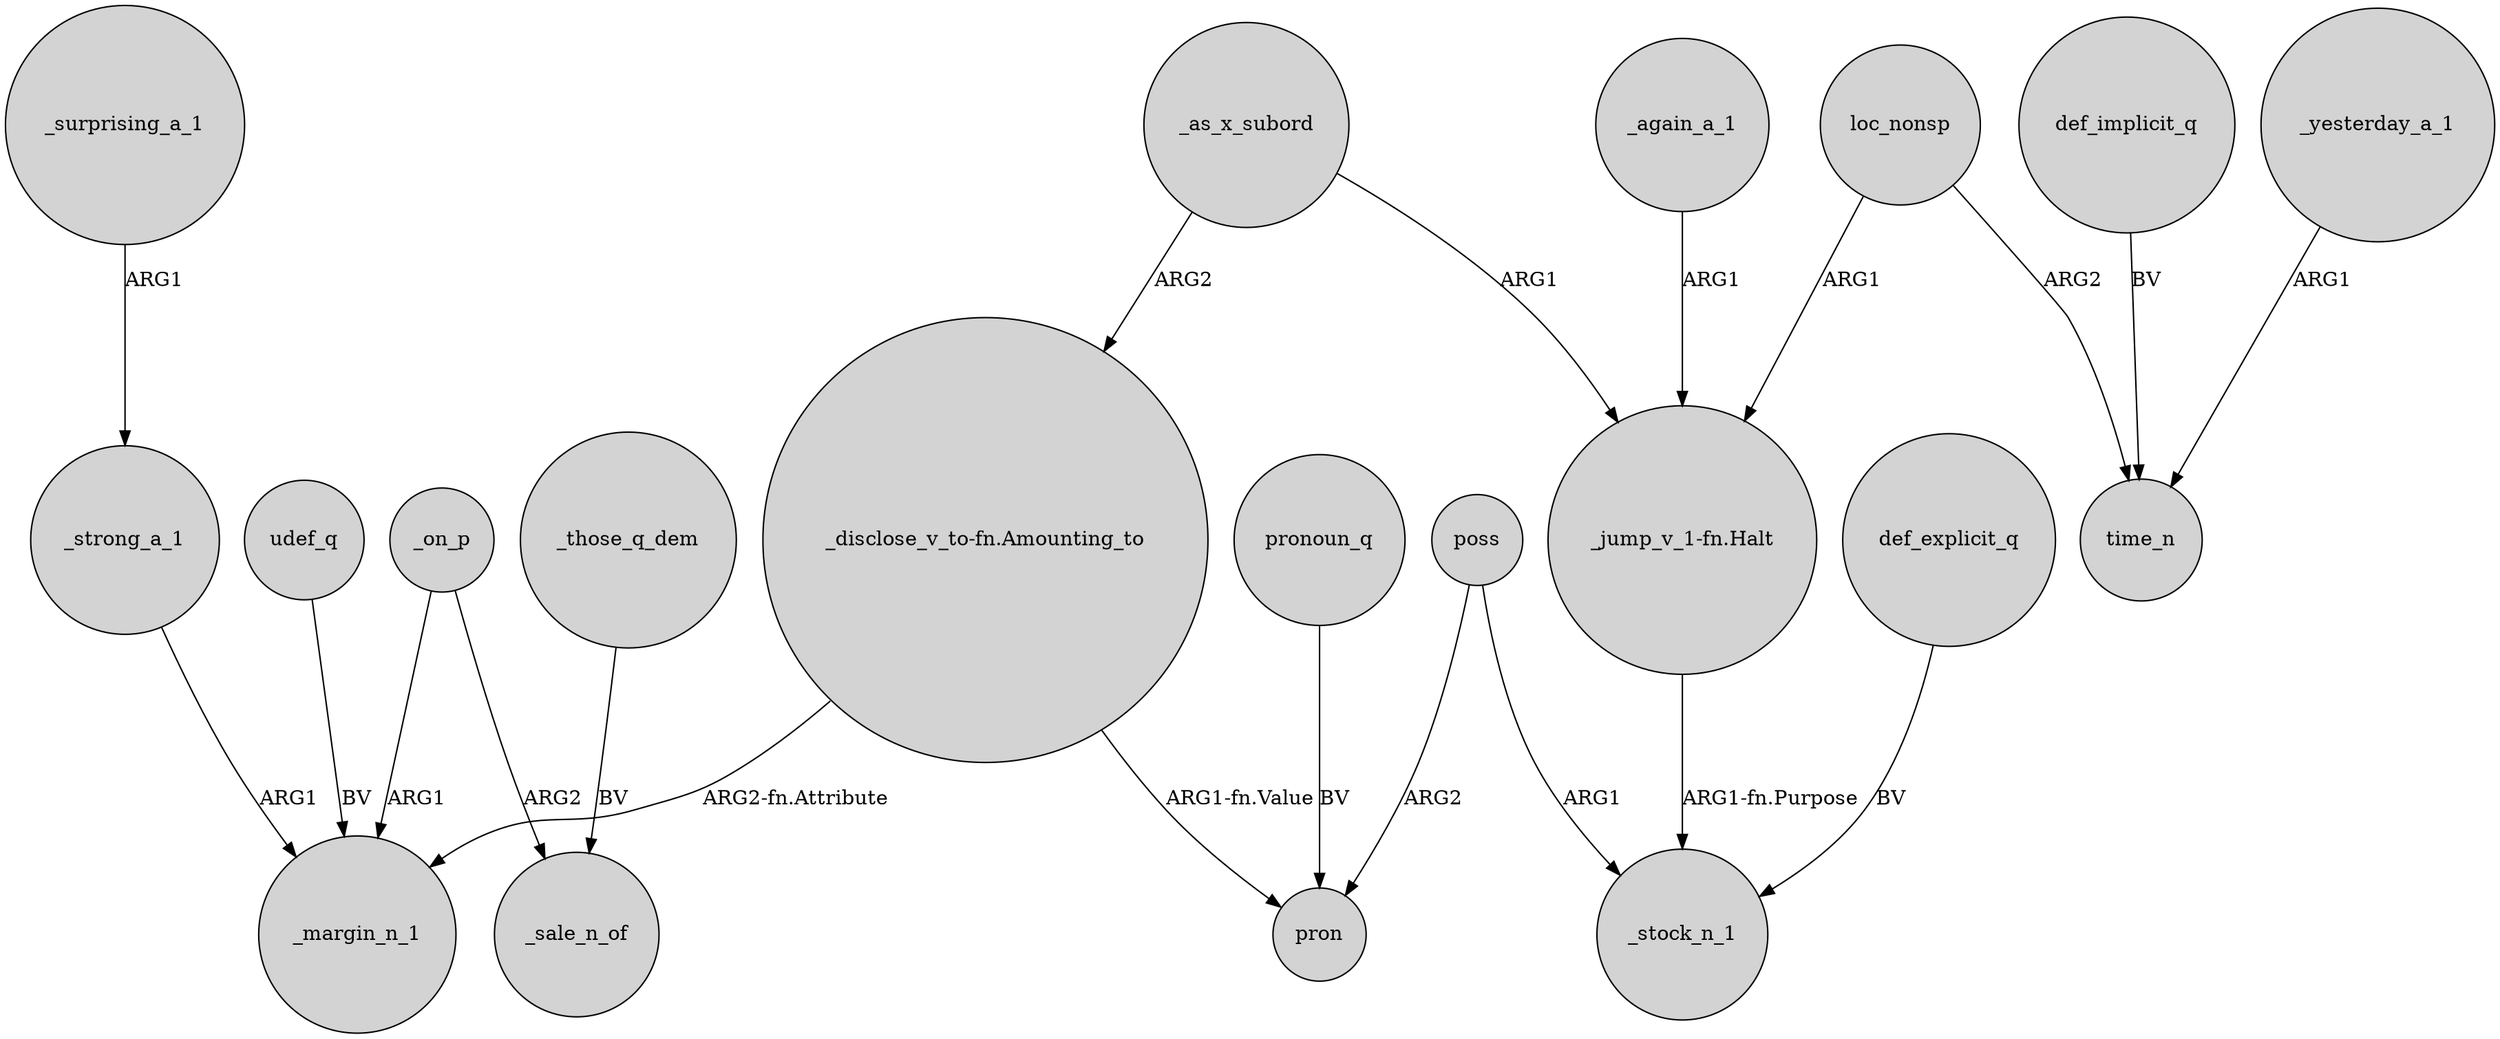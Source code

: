 digraph {
	node [shape=circle style=filled]
	_strong_a_1 -> _margin_n_1 [label=ARG1]
	_on_p -> _sale_n_of [label=ARG2]
	loc_nonsp -> "_jump_v_1-fn.Halt" [label=ARG1]
	udef_q -> _margin_n_1 [label=BV]
	"_disclose_v_to-fn.Amounting_to" -> pron [label="ARG1-fn.Value"]
	_as_x_subord -> "_disclose_v_to-fn.Amounting_to" [label=ARG2]
	def_explicit_q -> _stock_n_1 [label=BV]
	_yesterday_a_1 -> time_n [label=ARG1]
	_again_a_1 -> "_jump_v_1-fn.Halt" [label=ARG1]
	pronoun_q -> pron [label=BV]
	_surprising_a_1 -> _strong_a_1 [label=ARG1]
	poss -> pron [label=ARG2]
	_on_p -> _margin_n_1 [label=ARG1]
	poss -> _stock_n_1 [label=ARG1]
	"_disclose_v_to-fn.Amounting_to" -> _margin_n_1 [label="ARG2-fn.Attribute"]
	_as_x_subord -> "_jump_v_1-fn.Halt" [label=ARG1]
	loc_nonsp -> time_n [label=ARG2]
	_those_q_dem -> _sale_n_of [label=BV]
	"_jump_v_1-fn.Halt" -> _stock_n_1 [label="ARG1-fn.Purpose"]
	def_implicit_q -> time_n [label=BV]
}
